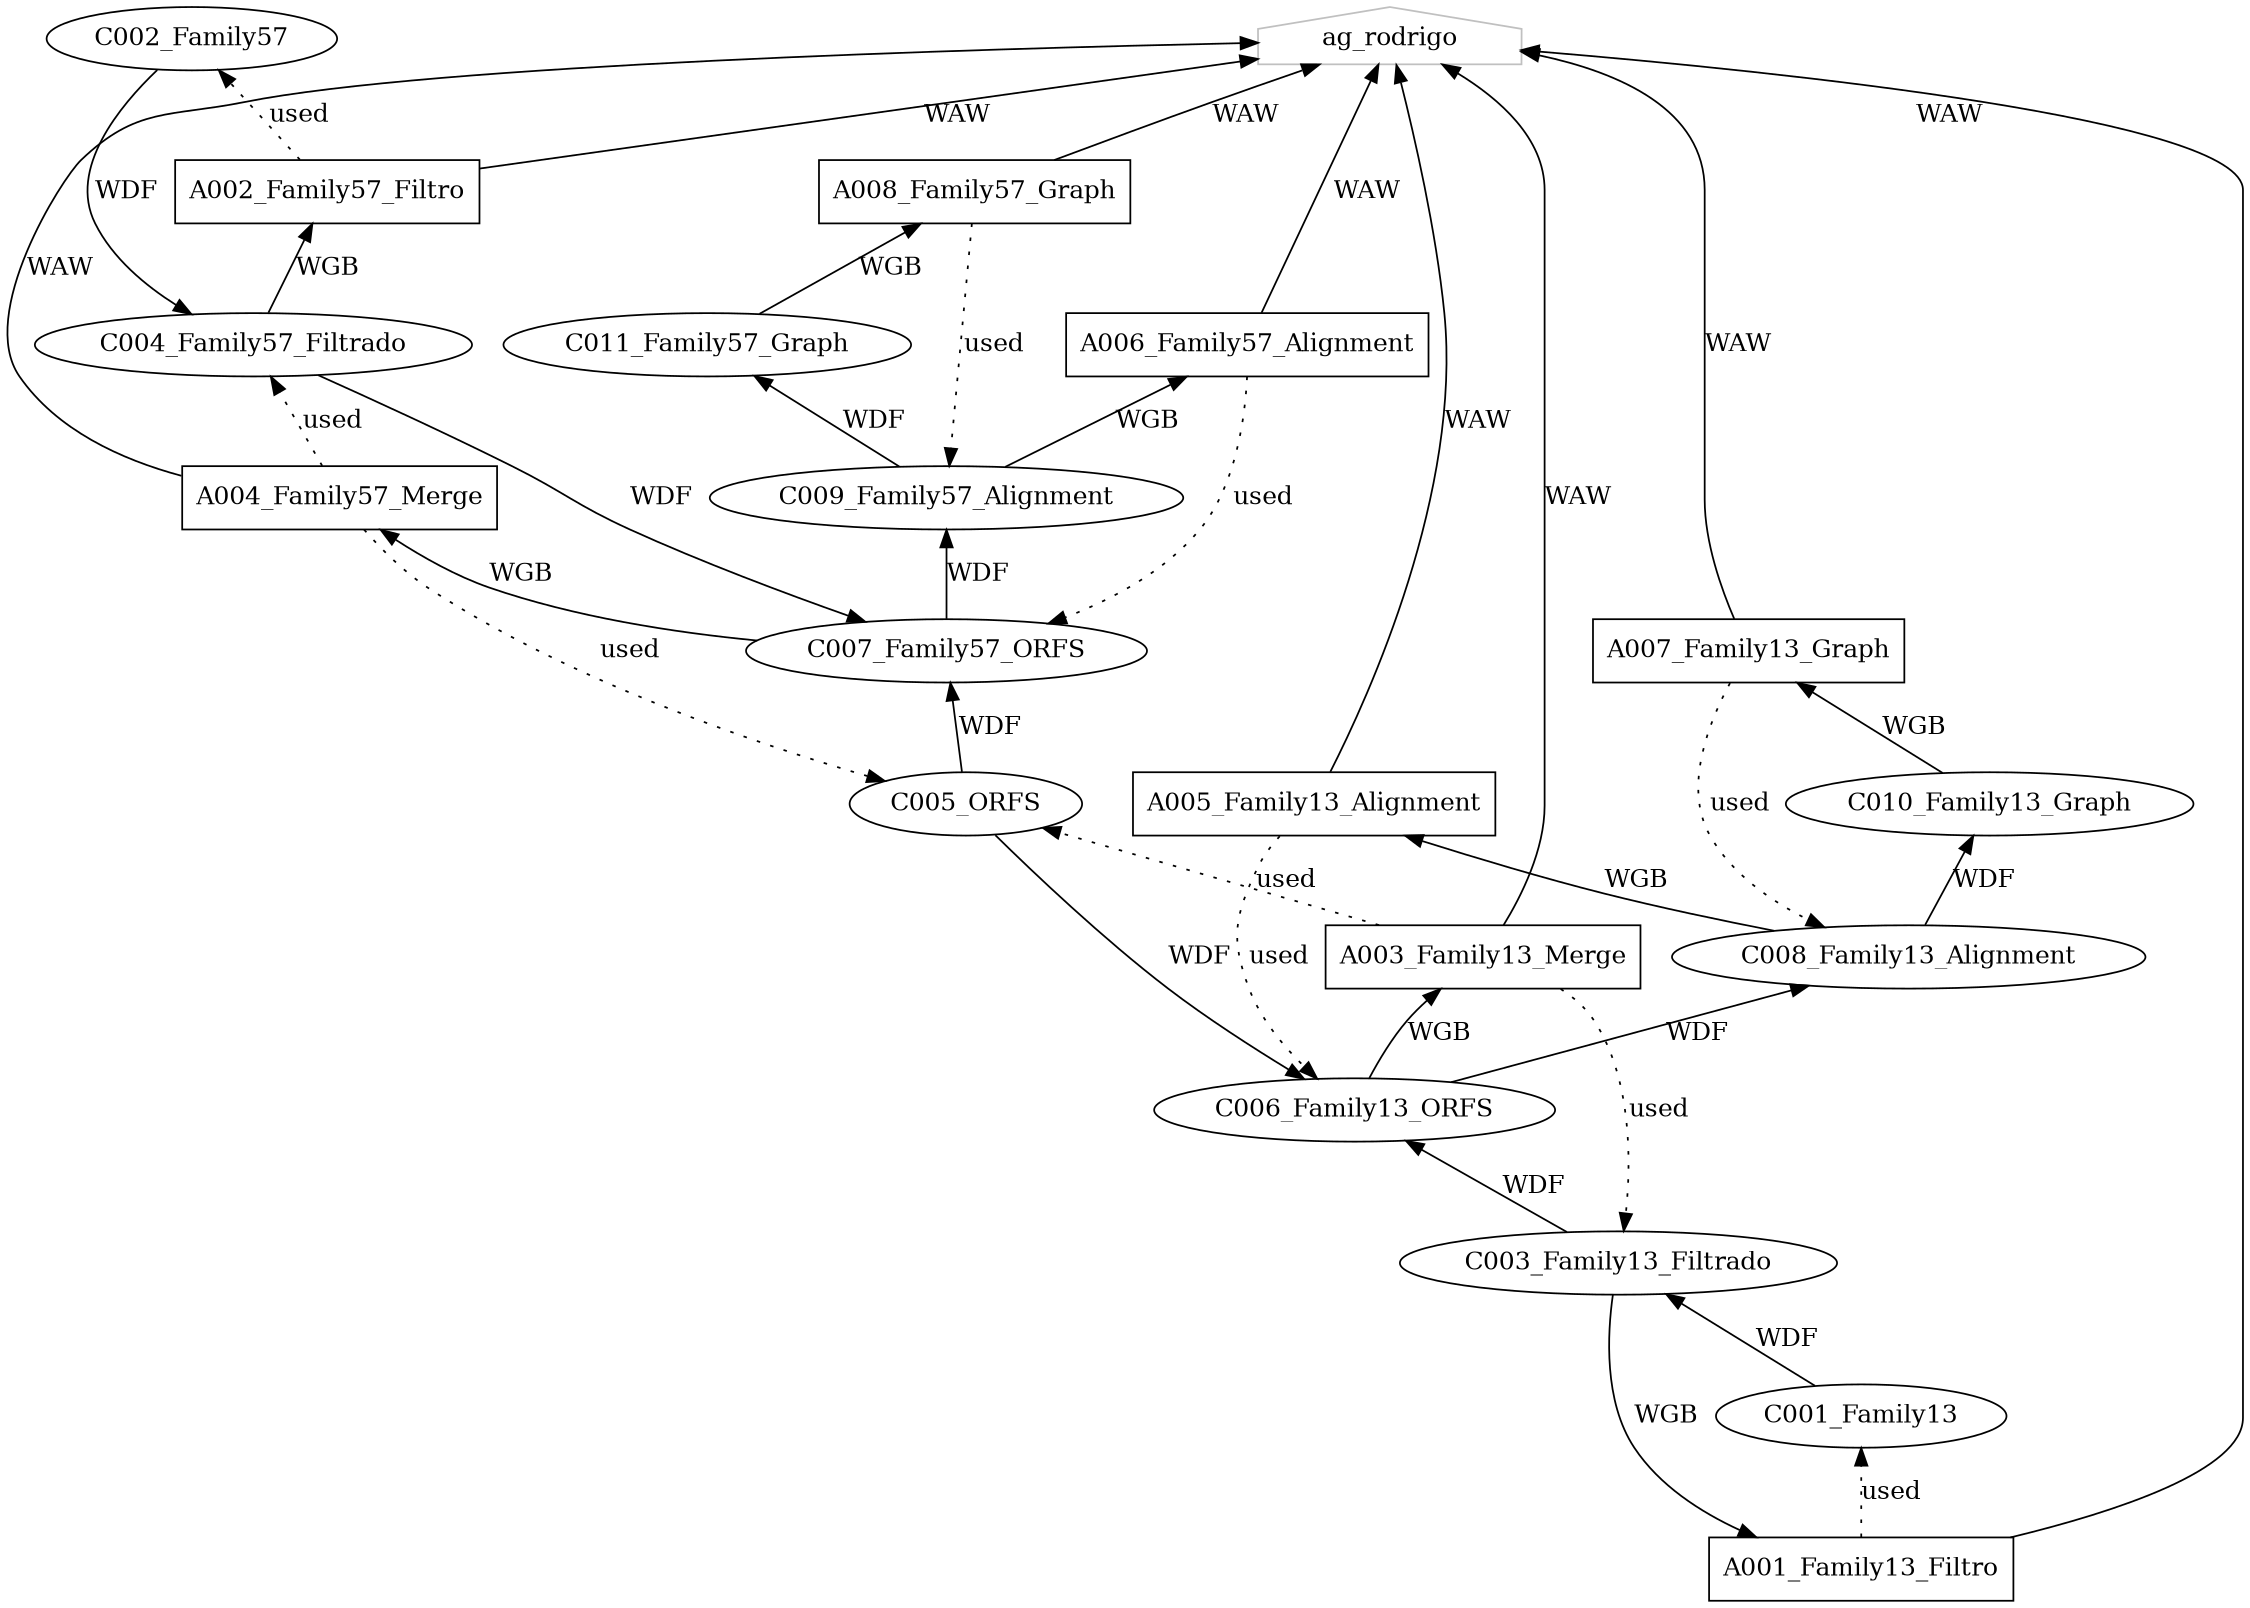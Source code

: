 digraph G {graph [
fontsize = 36,
rankdir=BT,
size = 15];
node [	shape = polygon,
distortion = 0.0,
orientation = 0.0,
skew = 0.0];
"A001_Family13_Filtro"[shape=box];
"A002_Family57_Filtro"[shape=box];
"A003_Family13_Merge"[shape=box];
"A004_Family57_Merge"[shape=box];
"A005_Family13_Alignment"[shape=box];
"A006_Family57_Alignment"[shape=box];
"A007_Family13_Graph"[shape=box];
"A008_Family57_Graph"[shape=box];
"C001_Family13"[shape=ellipse];
"C002_Family57"[shape=ellipse];
"C003_Family13_Filtrado"[shape=ellipse];
"C004_Family57_Filtrado"[shape=ellipse];
"C005_ORFS"[shape=ellipse];
"C006_Family13_ORFS"[shape=ellipse];
"C007_Family57_ORFS"[shape=ellipse];
"C008_Family13_Alignment"[shape=ellipse];
"C009_Family57_Alignment"[shape=ellipse];
"C010_Family13_Graph"[shape=ellipse];
"C011_Family57_Graph"[shape=ellipse];
"ag_rodrigo"[shape=house, color=gray];
"A001_Family13_Filtro" -> "ag_rodrigo"[xlabel="WAW"];
"C003_Family13_Filtrado" -> "A001_Family13_Filtro"[label=WGB];
"A001_Family13_Filtro" -> "C001_Family13"[style=dotted, label=used];
"A002_Family57_Filtro" -> "ag_rodrigo"[label=WAW];
"C004_Family57_Filtrado" -> "A002_Family57_Filtro"[label=WGB];
"A002_Family57_Filtro" -> "C002_Family57"[style=dotted, label=used];
"A003_Family13_Merge" -> "ag_rodrigo"[label=WAW];
"C006_Family13_ORFS" -> "A003_Family13_Merge"[label=WGB];
"A003_Family13_Merge" -> "C003_Family13_Filtrado"[style=dotted, label=used];
"A003_Family13_Merge" -> "C005_ORFS"[style=dotted, label=used];
"A004_Family57_Merge" -> "ag_rodrigo"[label=WAW];
"C007_Family57_ORFS" -> "A004_Family57_Merge"[label=WGB];
"A004_Family57_Merge" -> "C004_Family57_Filtrado"[style=dotted, label=used];
"A004_Family57_Merge" -> "C005_ORFS"[style=dotted, label=used];
"A005_Family13_Alignment" -> "ag_rodrigo"[label=WAW];
"C008_Family13_Alignment" -> "A005_Family13_Alignment"[label=WGB];
"A005_Family13_Alignment" -> "C006_Family13_ORFS"[style=dotted, label=used];
"A006_Family57_Alignment" -> "ag_rodrigo"[label=WAW];
"C009_Family57_Alignment" -> "A006_Family57_Alignment"[label=WGB];
"A006_Family57_Alignment" -> "C007_Family57_ORFS"[style=dotted, label=used];
"A007_Family13_Graph" -> "ag_rodrigo"[label=WAW];
"C010_Family13_Graph" -> "A007_Family13_Graph"[label=WGB];
"A007_Family13_Graph" -> "C008_Family13_Alignment"[style=dotted, label=used];
"A008_Family57_Graph" -> "ag_rodrigo"[label=WAW];
"C011_Family57_Graph" -> "A008_Family57_Graph"[label=WGB];
"A008_Family57_Graph" -> "C009_Family57_Alignment"[style=dotted, label=used];
"C001_Family13" -> "C003_Family13_Filtrado"[label=WDF];
"C002_Family57" -> "C004_Family57_Filtrado"[label=WDF];
"C003_Family13_Filtrado" -> "C006_Family13_ORFS"[label=WDF];
"C004_Family57_Filtrado" -> "C007_Family57_ORFS"[label=WDF];
"C005_ORFS" -> "C007_Family57_ORFS"[label=WDF];
"C005_ORFS" -> "C006_Family13_ORFS"[label=WDF];
"C006_Family13_ORFS" -> "C008_Family13_Alignment"[label=WDF];
"C007_Family57_ORFS" -> "C009_Family57_Alignment"[label=WDF];
"C008_Family13_Alignment" -> "C010_Family13_Graph"[label=WDF];
"C009_Family57_Alignment" -> "C011_Family57_Graph"[label=WDF];
}
